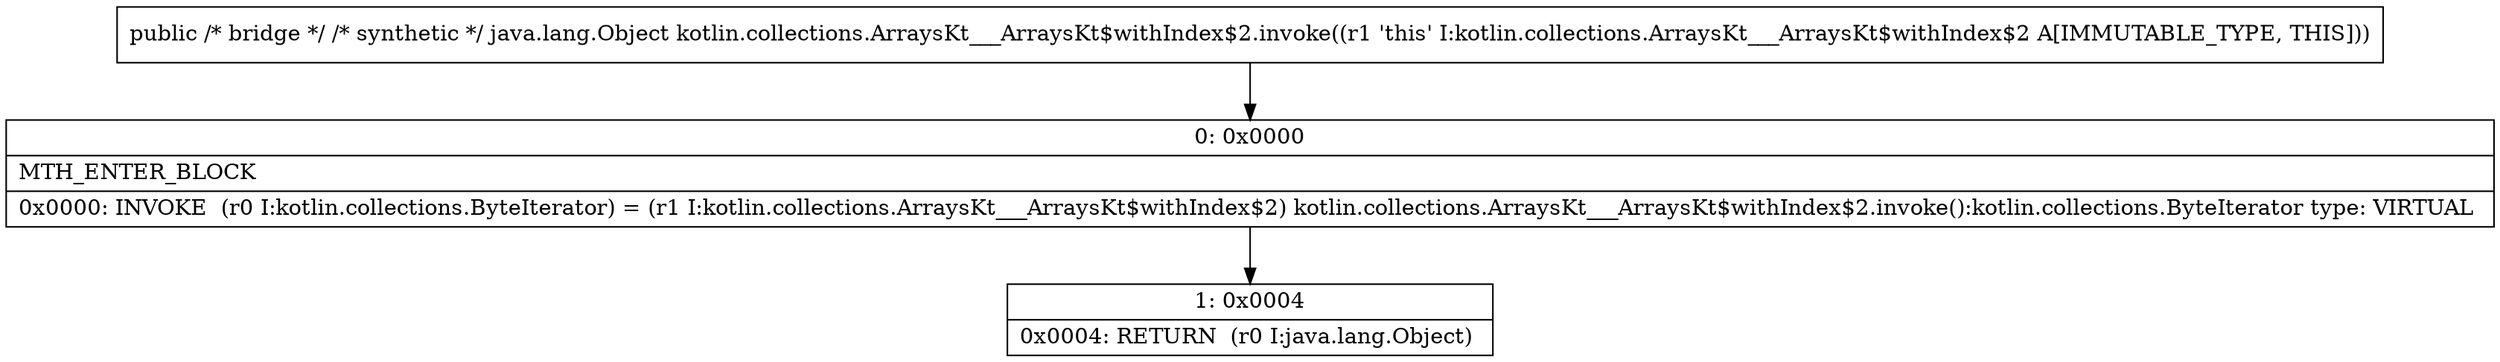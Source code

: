 digraph "CFG forkotlin.collections.ArraysKt___ArraysKt$withIndex$2.invoke()Ljava\/lang\/Object;" {
Node_0 [shape=record,label="{0\:\ 0x0000|MTH_ENTER_BLOCK\l|0x0000: INVOKE  (r0 I:kotlin.collections.ByteIterator) = (r1 I:kotlin.collections.ArraysKt___ArraysKt$withIndex$2) kotlin.collections.ArraysKt___ArraysKt$withIndex$2.invoke():kotlin.collections.ByteIterator type: VIRTUAL \l}"];
Node_1 [shape=record,label="{1\:\ 0x0004|0x0004: RETURN  (r0 I:java.lang.Object) \l}"];
MethodNode[shape=record,label="{public \/* bridge *\/ \/* synthetic *\/ java.lang.Object kotlin.collections.ArraysKt___ArraysKt$withIndex$2.invoke((r1 'this' I:kotlin.collections.ArraysKt___ArraysKt$withIndex$2 A[IMMUTABLE_TYPE, THIS])) }"];
MethodNode -> Node_0;
Node_0 -> Node_1;
}

